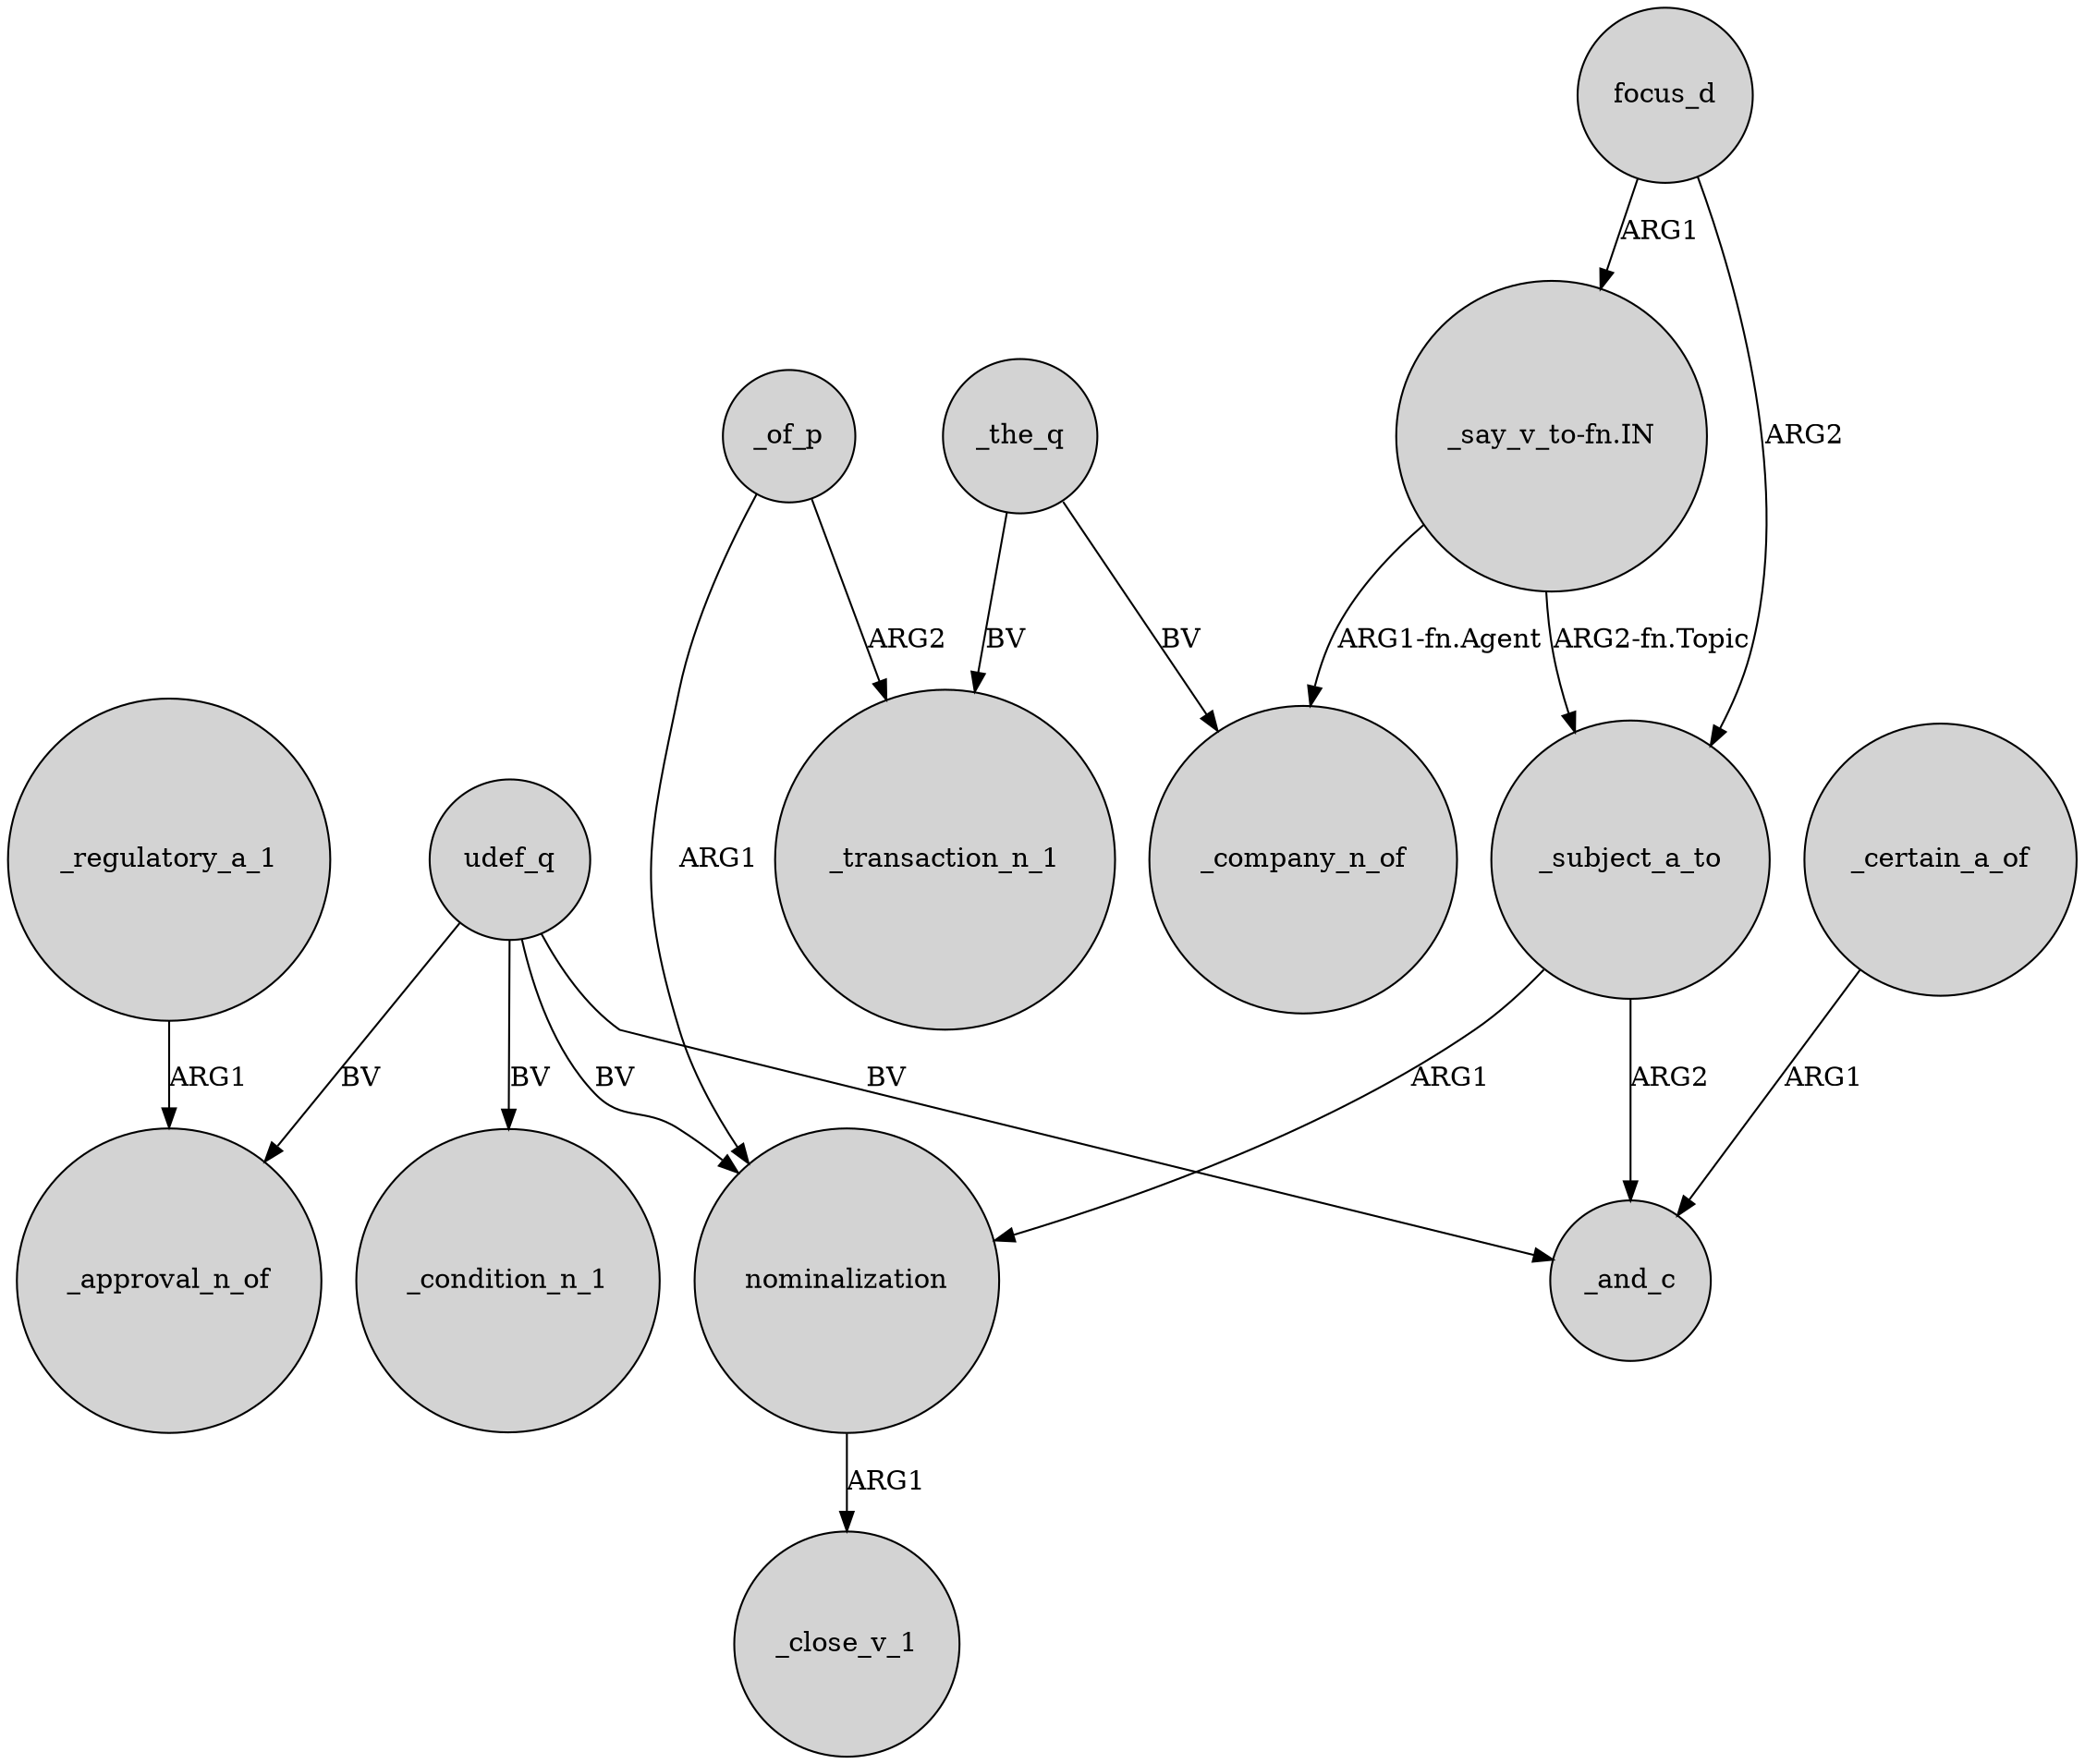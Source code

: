 digraph {
	node [shape=circle style=filled]
	"_say_v_to-fn.IN" -> _company_n_of [label="ARG1-fn.Agent"]
	nominalization -> _close_v_1 [label=ARG1]
	udef_q -> _approval_n_of [label=BV]
	_of_p -> nominalization [label=ARG1]
	focus_d -> _subject_a_to [label=ARG2]
	_the_q -> _transaction_n_1 [label=BV]
	udef_q -> _and_c [label=BV]
	_certain_a_of -> _and_c [label=ARG1]
	_subject_a_to -> _and_c [label=ARG2]
	_regulatory_a_1 -> _approval_n_of [label=ARG1]
	_the_q -> _company_n_of [label=BV]
	"_say_v_to-fn.IN" -> _subject_a_to [label="ARG2-fn.Topic"]
	udef_q -> nominalization [label=BV]
	_subject_a_to -> nominalization [label=ARG1]
	focus_d -> "_say_v_to-fn.IN" [label=ARG1]
	_of_p -> _transaction_n_1 [label=ARG2]
	udef_q -> _condition_n_1 [label=BV]
}
